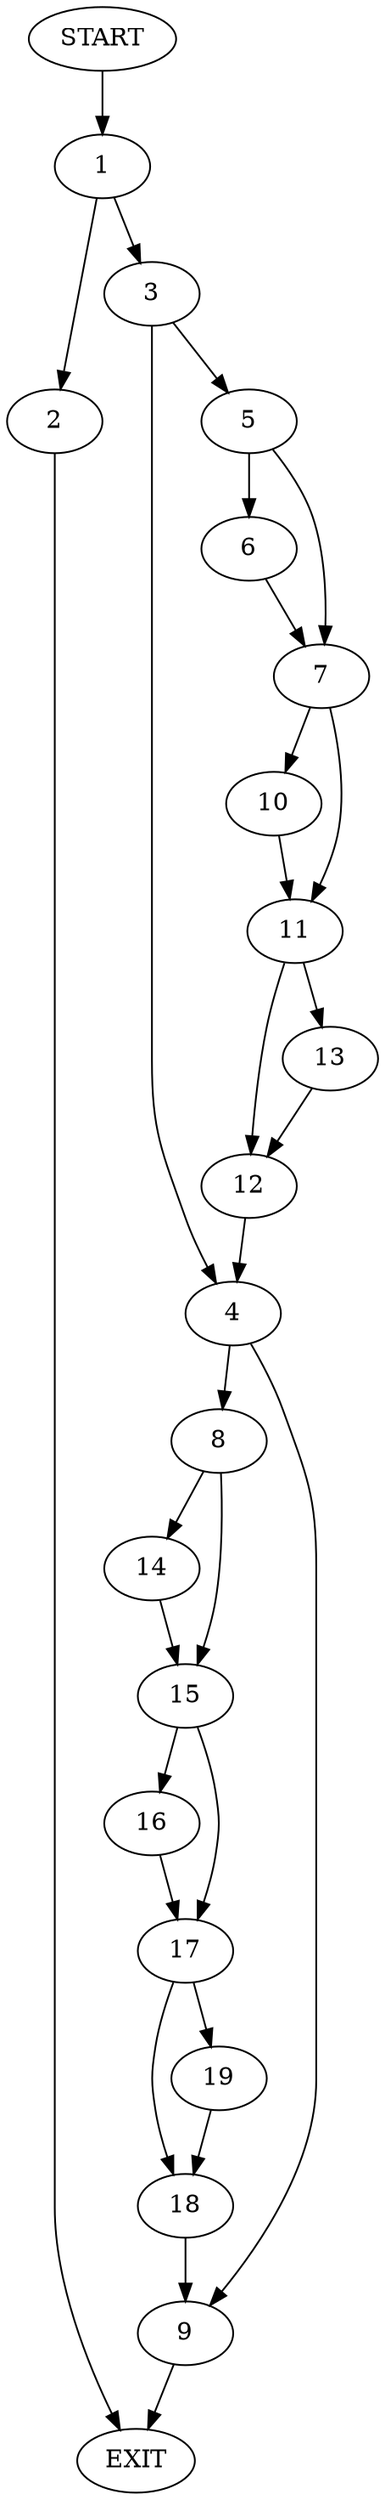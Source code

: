 digraph {
0 [label="START"]
20 [label="EXIT"]
0 -> 1
1 -> 2
1 -> 3
3 -> 4
3 -> 5
2 -> 20
5 -> 6
5 -> 7
4 -> 8
4 -> 9
7 -> 10
7 -> 11
6 -> 7
10 -> 11
11 -> 12
11 -> 13
13 -> 12
12 -> 4
8 -> 14
8 -> 15
9 -> 20
15 -> 16
15 -> 17
14 -> 15
17 -> 18
17 -> 19
16 -> 17
19 -> 18
18 -> 9
}

